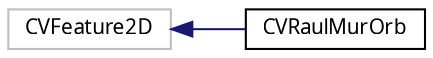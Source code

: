 digraph "Graphical Class Hierarchy"
{
 // LATEX_PDF_SIZE
  edge [fontname="Arial.ttf",fontsize="10",labelfontname="Arial.ttf",labelfontsize="10"];
  node [fontname="Arial.ttf",fontsize="10",shape=record];
  rankdir="LR";
  Node166 [label="CVFeature2D",height=0.2,width=0.4,color="grey75", fillcolor="white", style="filled",tooltip=" "];
  Node166 -> Node0 [dir="back",color="midnightblue",fontsize="10",style="solid",fontname="Arial.ttf"];
  Node0 [label="CVRaulMurOrb",height=0.2,width=0.4,color="black", fillcolor="white", style="filled",URL="$class_c_v_raul_mur_orb.html",tooltip="Orb detector and descriptor with distribution."];
}
